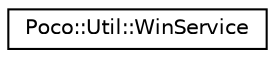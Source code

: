 digraph "Graphical Class Hierarchy"
{
 // LATEX_PDF_SIZE
  edge [fontname="Helvetica",fontsize="10",labelfontname="Helvetica",labelfontsize="10"];
  node [fontname="Helvetica",fontsize="10",shape=record];
  rankdir="LR";
  Node0 [label="Poco::Util::WinService",height=0.2,width=0.4,color="black", fillcolor="white", style="filled",URL="$classPoco_1_1Util_1_1WinService.html",tooltip=" "];
}
